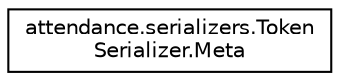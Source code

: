 digraph "Graphical Class Hierarchy"
{
  edge [fontname="Helvetica",fontsize="10",labelfontname="Helvetica",labelfontsize="10"];
  node [fontname="Helvetica",fontsize="10",shape=record];
  rankdir="LR";
  Node0 [label="attendance.serializers.Token\lSerializer.Meta",height=0.2,width=0.4,color="black", fillcolor="white", style="filled",URL="$classattendance_1_1serializers_1_1_token_serializer_1_1_meta.html"];
}
